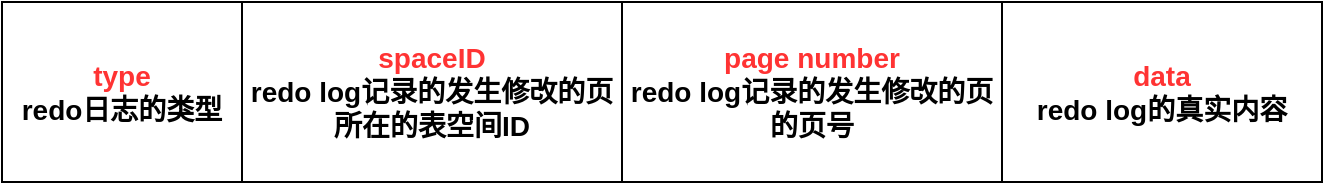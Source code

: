 <mxfile version="15.2.7" type="device"><diagram id="O8Bot6g6joFG4ZKKFsNV" name="第 1 页"><mxGraphModel dx="1024" dy="592" grid="1" gridSize="10" guides="1" tooltips="1" connect="1" arrows="1" fold="1" page="1" pageScale="1" pageWidth="827" pageHeight="1169" math="0" shadow="0"><root><mxCell id="0"/><mxCell id="1" parent="0"/><mxCell id="hVGohizCr60t5-3FV9oB-1" value="&lt;b style=&quot;font-size: 14px&quot;&gt;&lt;font color=&quot;#ff3333&quot;&gt;type&lt;br&gt;&lt;/font&gt;redo日志的类型&lt;/b&gt;" style="rounded=0;whiteSpace=wrap;html=1;" vertex="1" parent="1"><mxGeometry x="150" y="170" width="120" height="90" as="geometry"/></mxCell><mxCell id="hVGohizCr60t5-3FV9oB-2" value="&lt;b style=&quot;font-size: 14px&quot;&gt;&lt;font color=&quot;#ff3333&quot;&gt;spaceID&lt;br&gt;&lt;/font&gt;redo log记录的发生修改的页所在的表空间ID&lt;/b&gt;" style="rounded=0;whiteSpace=wrap;html=1;" vertex="1" parent="1"><mxGeometry x="270" y="170" width="190" height="90" as="geometry"/></mxCell><mxCell id="hVGohizCr60t5-3FV9oB-3" value="&lt;b style=&quot;font-size: 14px&quot;&gt;&lt;font color=&quot;#ff3333&quot;&gt;page number&lt;br&gt;&lt;/font&gt;redo log记录的发生修改的页的页号&lt;/b&gt;" style="rounded=0;whiteSpace=wrap;html=1;" vertex="1" parent="1"><mxGeometry x="460" y="170" width="190" height="90" as="geometry"/></mxCell><mxCell id="hVGohizCr60t5-3FV9oB-4" value="&lt;b style=&quot;font-size: 14px&quot;&gt;&lt;font color=&quot;#ff3333&quot;&gt;data&lt;br&gt;&lt;/font&gt;redo log的真实内容&lt;/b&gt;" style="rounded=0;whiteSpace=wrap;html=1;" vertex="1" parent="1"><mxGeometry x="650" y="170" width="160" height="90" as="geometry"/></mxCell></root></mxGraphModel></diagram></mxfile>